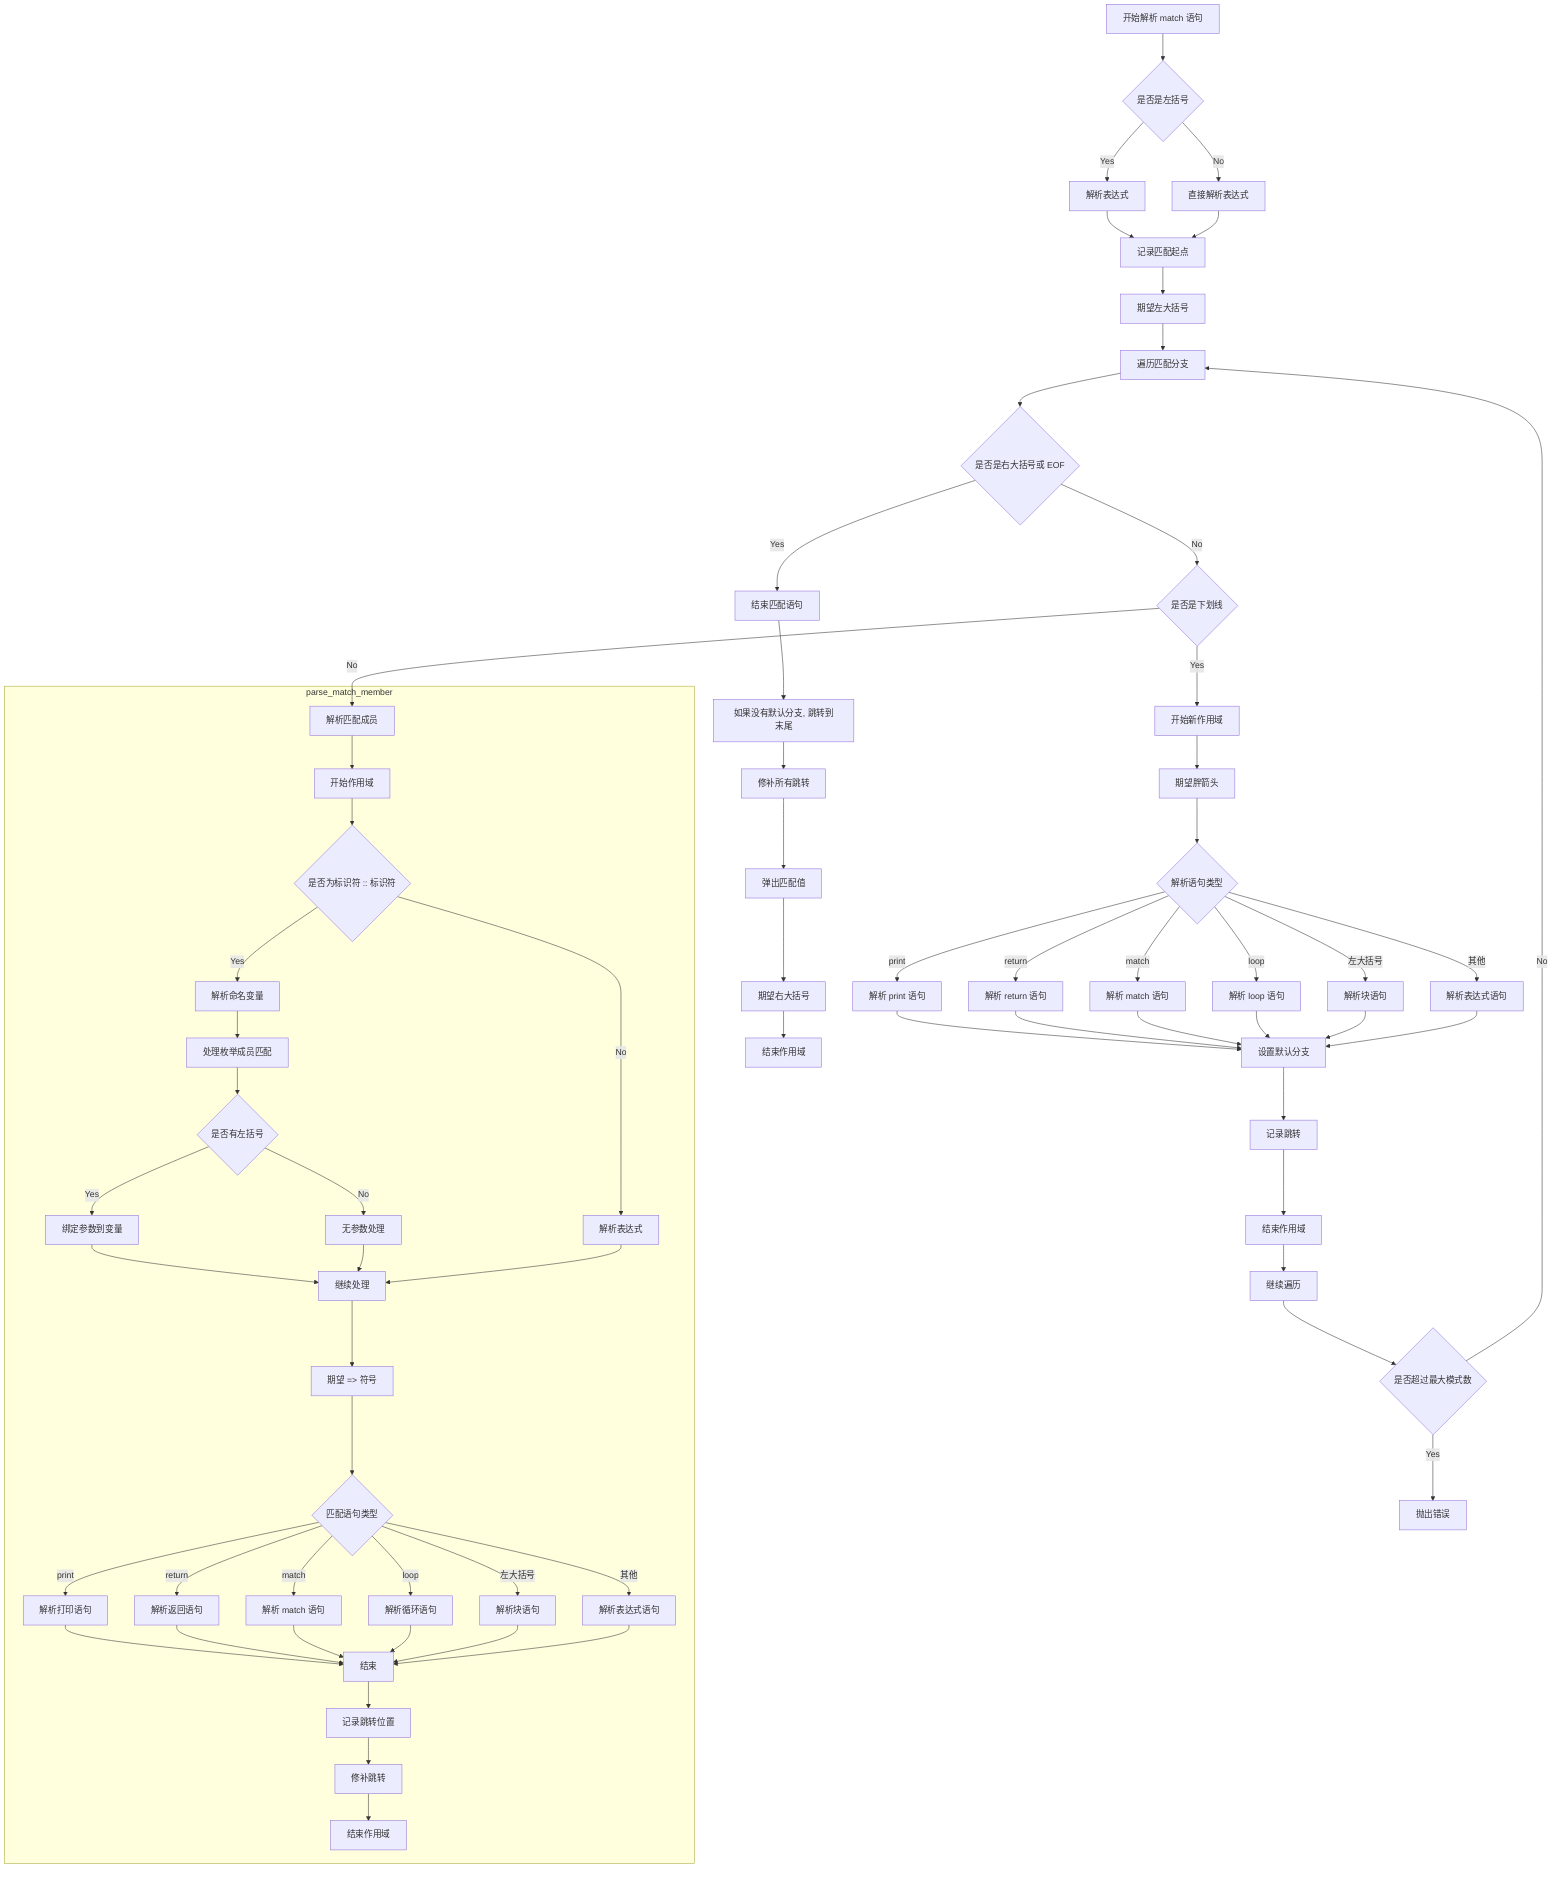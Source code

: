 flowchart TD
    A[开始解析 match 语句] --> B{是否是左括号}
    B -->|Yes| C[解析表达式]
    B -->|No| D[直接解析表达式]
    C --> E[记录匹配起点]
    D --> E
    E --> F[期望左大括号]
    F --> G[遍历匹配分支]

    G --> H{是否是右大括号或 EOF}
    H -->|Yes| P[结束匹配语句]
    H -->|No| I{是否是下划线}

    I -->|Yes| J[开始新作用域]
    I -->|No| K[解析匹配成员]

    J --> L[期望胖箭头]
    L --> M{解析语句类型}
    M -->|print| N[解析 print 语句]
    M -->|return| O[解析 return 语句]
    M -->|match| Q[解析 match 语句]
    M -->|loop| R[解析 loop 语句]
    M -->|左大括号| S[解析块语句]
    M -->|其他| T[解析表达式语句]

    N --> U[设置默认分支]
    O --> U
    Q --> U
    R --> U
    S --> U
    T --> U

    U --> V[记录跳转]
    V --> W[结束作用域]
    W --> X[继续遍历]

    subgraph parse_match_member
        K --> AA[开始作用域]
        AA --> BB{是否为标识符 :: 标识符}
        BB -->|Yes| CC[解析命名变量]
        CC --> DD[处理枚举成员匹配]
        DD --> EE{是否有左括号}
        EE -->|Yes| FF[绑定参数到变量]
        EE -->|No| GG[无参数处理]
        BB -->|No| HH[解析表达式]
        FF --> II[继续处理]
        GG --> II[继续处理]
        HH --> II[继续处理]
        II --> JJ[期望 => 符号]
        JJ --> KK{匹配语句类型}
        KK -->|print| LL[解析打印语句]
        KK -->|return| MM[解析返回语句]
        KK -->|match| NN[解析 match 语句]
        KK -->|loop| OO[解析循环语句]
        KK -->|左大括号| PP[解析块语句]
        KK -->|其他| QQ[解析表达式语句]
        LL --> RR[结束]
        MM --> RR[结束]
        NN --> RR[结束]
        OO --> RR[结束]
        PP --> RR[结束]
        QQ --> RR[结束]
        RR --> SS[记录跳转位置]
        SS --> TT[修补跳转]
        TT --> UU[结束作用域]
    end

    X --> Y{是否超过最大模式数}
    Y -->|Yes| Z[抛出错误]
    Y -->|No| G

    P --> VV[如果没有默认分支, 跳转到末尾]
    VV --> WW[修补所有跳转]
    WW --> XX[弹出匹配值]
    XX --> YY[期望右大括号]
    YY --> ZZ[结束作用域]